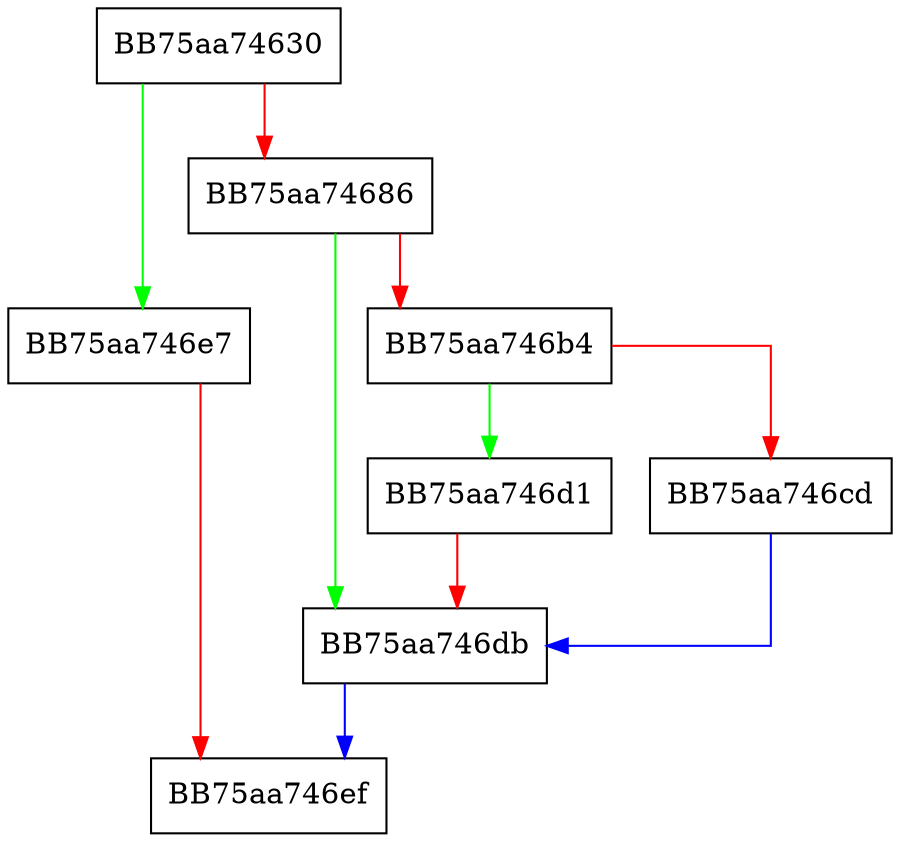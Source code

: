 digraph KERNEL32_DLL_WriteProcessMemory {
  node [shape="box"];
  graph [splines=ortho];
  BB75aa74630 -> BB75aa746e7 [color="green"];
  BB75aa74630 -> BB75aa74686 [color="red"];
  BB75aa74686 -> BB75aa746db [color="green"];
  BB75aa74686 -> BB75aa746b4 [color="red"];
  BB75aa746b4 -> BB75aa746d1 [color="green"];
  BB75aa746b4 -> BB75aa746cd [color="red"];
  BB75aa746cd -> BB75aa746db [color="blue"];
  BB75aa746d1 -> BB75aa746db [color="red"];
  BB75aa746db -> BB75aa746ef [color="blue"];
  BB75aa746e7 -> BB75aa746ef [color="red"];
}